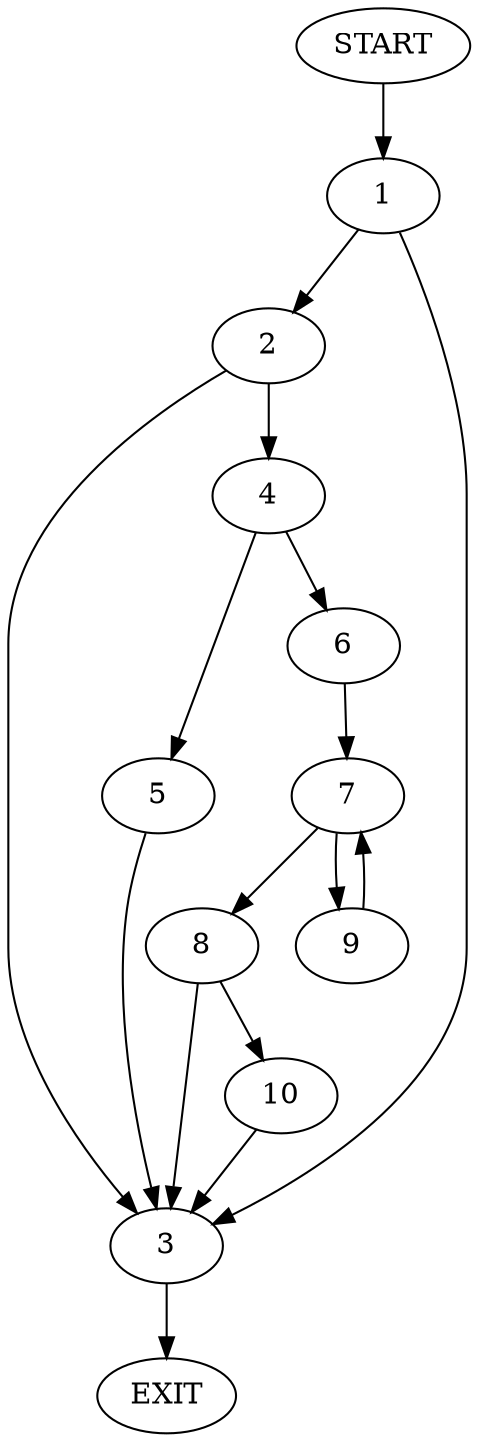 digraph {
0 [label="START"]
11 [label="EXIT"]
0 -> 1
1 -> 2
1 -> 3
3 -> 11
2 -> 4
2 -> 3
4 -> 5
4 -> 6
5 -> 3
6 -> 7
7 -> 8
7 -> 9
8 -> 10
8 -> 3
9 -> 7
10 -> 3
}
